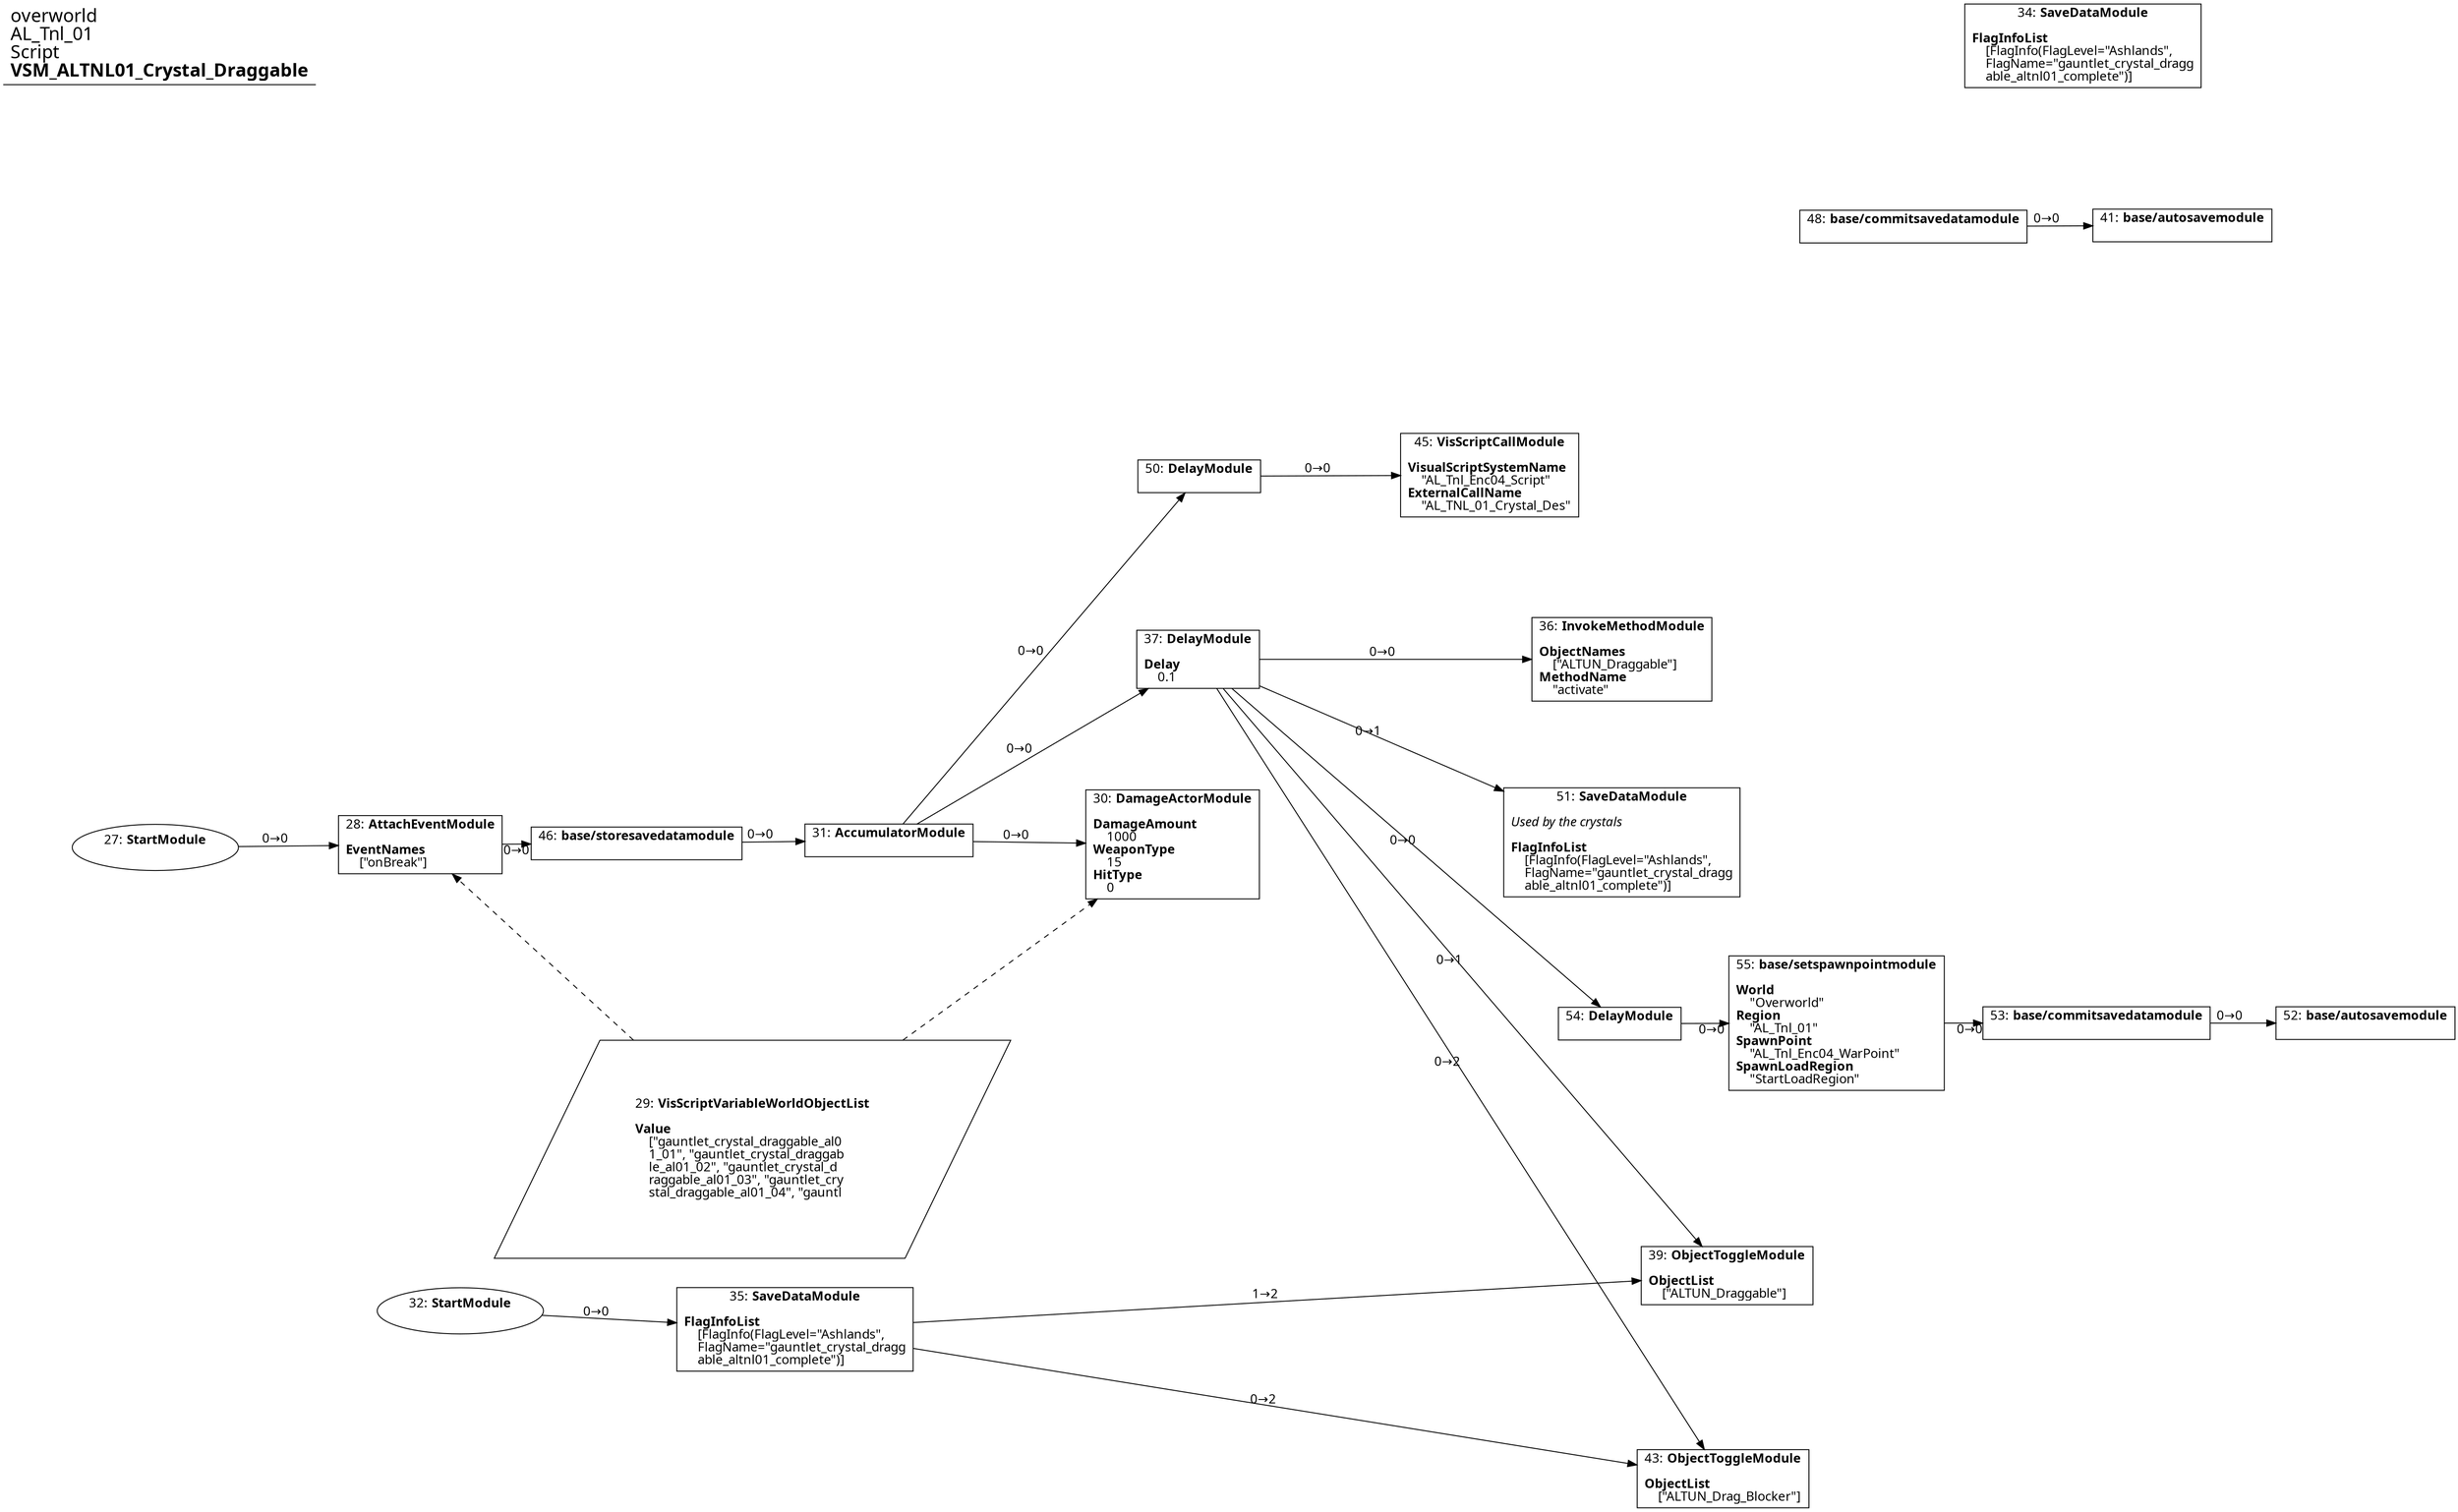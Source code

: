 digraph {
    layout = fdp;
    overlap = prism;
    sep = "+16";
    splines = spline;

    node [ shape = box ];

    graph [ fontname = "Segoe UI" ];
    node [ fontname = "Segoe UI" ];
    edge [ fontname = "Segoe UI" ];

    27 [ label = <27: <b>StartModule</b><br/><br/>> ];
    27 [ shape = oval ]
    27 [ pos = "-1.212,-0.17500001!" ];
    27 -> 28 [ label = "0→0" ];

    28 [ label = <28: <b>AttachEventModule</b><br/><br/><b>EventNames</b><br align="left"/>    [&quot;onBreak&quot;]<br align="left"/>> ];
    28 [ pos = "-0.98200005,-0.17500001!" ];
    28 -> 46 [ label = "0→0" ];
    29 -> 28 [ style = dashed ];

    29 [ label = <29: <b>VisScriptVariableWorldObjectList</b><br/><br/><b>Value</b><br align="left"/>    [&quot;gauntlet_crystal_draggable_al0<br align="left"/>    1_01&quot;, &quot;gauntlet_crystal_draggab<br align="left"/>    le_al01_02&quot;, &quot;gauntlet_crystal_d<br align="left"/>    raggable_al01_03&quot;, &quot;gauntlet_cry<br align="left"/>    stal_draggable_al01_04&quot;, &quot;gauntl<br align="left"/>> ];
    29 [ shape = parallelogram ]
    29 [ pos = "-0.69100004,-0.46800002!" ];

    30 [ label = <30: <b>DamageActorModule</b><br/><br/><b>DamageAmount</b><br align="left"/>    1000<br align="left"/><b>WeaponType</b><br align="left"/>    15<br align="left"/><b>HitType</b><br align="left"/>    0<br align="left"/>> ];
    30 [ pos = "-0.317,-0.17500001!" ];
    29 -> 30 [ style = dashed ];

    31 [ label = <31: <b>AccumulatorModule</b><br/><br/>> ];
    31 [ pos = "-0.568,-0.17500001!" ];
    31 -> 30 [ label = "0→0" ];
    31 -> 37 [ label = "0→0" ];
    31 -> 50 [ label = "0→0" ];

    32 [ label = <32: <b>StartModule</b><br/><br/>> ];
    32 [ shape = oval ]
    32 [ pos = "-0.89000005,-0.577!" ];
    32 -> 35 [ label = "0→0" ];

    34 [ label = <34: <b>SaveDataModule</b><br/><br/><b>FlagInfoList</b><br align="left"/>    [FlagInfo(FlagLevel=&quot;Ashlands&quot;, <br align="left"/>    FlagName=&quot;gauntlet_crystal_dragg<br align="left"/>    able_altnl01_complete&quot;)]<br align="left"/>> ];
    34 [ pos = "0.48900002,0.532!" ];

    35 [ label = <35: <b>SaveDataModule</b><br/><br/><b>FlagInfoList</b><br align="left"/>    [FlagInfo(FlagLevel=&quot;Ashlands&quot;, <br align="left"/>    FlagName=&quot;gauntlet_crystal_dragg<br align="left"/>    able_altnl01_complete&quot;)]<br align="left"/>> ];
    35 [ pos = "-0.665,-0.577!" ];
    35 -> 39 [ label = "1→2" ];
    35 -> 43 [ label = "0→2" ];

    36 [ label = <36: <b>InvokeMethodModule</b><br/><br/><b>ObjectNames</b><br align="left"/>    [&quot;ALTUN_Draggable&quot;]<br align="left"/><b>MethodName</b><br align="left"/>    &quot;activate&quot;<br align="left"/>> ];
    36 [ pos = "0.081,-0.011000001!" ];

    37 [ label = <37: <b>DelayModule</b><br/><br/><b>Delay</b><br align="left"/>    0.1<br align="left"/>> ];
    37 [ pos = "-0.294,-0.011000001!" ];
    37 -> 36 [ label = "0→0" ];
    37 -> 39 [ label = "0→1" ];
    37 -> 43 [ label = "0→2" ];
    37 -> 51 [ label = "0→1" ];
    37 -> 54 [ label = "0→0" ];

    39 [ label = <39: <b>ObjectToggleModule</b><br/><br/><b>ObjectList</b><br align="left"/>    [&quot;ALTUN_Draggable&quot;]<br align="left"/>> ];
    39 [ pos = "0.17400001,-0.55600005!" ];

    41 [ label = <41: <b>base/autosavemodule</b><br/><br/>> ];
    41 [ pos = "0.577,0.37300003!" ];

    43 [ label = <43: <b>ObjectToggleModule</b><br/><br/><b>ObjectList</b><br align="left"/>    [&quot;ALTUN_Drag_Blocker&quot;]<br align="left"/>> ];
    43 [ pos = "0.171,-0.735!" ];

    45 [ label = <45: <b>VisScriptCallModule</b><br/><br/><b>VisualScriptSystemName</b><br align="left"/>    &quot;AL_Tnl_Enc04_Script&quot;<br align="left"/><b>ExternalCallName</b><br align="left"/>    &quot;AL_TNL_01_Crystal_Des&quot;<br align="left"/>> ];
    45 [ pos = "-0.036000002,0.15200001!" ];

    46 [ label = <46: <b>base/storesavedatamodule</b><br/><br/>> ];
    46 [ pos = "-0.791,-0.17400001!" ];
    46 -> 31 [ label = "0→0" ];

    48 [ label = <48: <b>base/commitsavedatamodule</b><br/><br/>> ];
    48 [ pos = "0.33900002,0.372!" ];
    48 -> 41 [ label = "0→0" ];

    50 [ label = <50: <b>DelayModule</b><br/><br/>> ];
    50 [ pos = "-0.293,0.15100001!" ];
    50 -> 45 [ label = "0→0" ];

    51 [ label = <51: <b>SaveDataModule</b><br/><br/><i>Used by the crystals<br align="left"/></i><br align="left"/><b>FlagInfoList</b><br align="left"/>    [FlagInfo(FlagLevel=&quot;Ashlands&quot;, <br align="left"/>    FlagName=&quot;gauntlet_crystal_dragg<br align="left"/>    able_altnl01_complete&quot;)]<br align="left"/>> ];
    51 [ pos = "0.081,-0.17300001!" ];

    52 [ label = <52: <b>base/autosavemodule</b><br/><br/>> ];
    52 [ pos = "0.739,-0.333!" ];

    53 [ label = <53: <b>base/commitsavedatamodule</b><br/><br/>> ];
    53 [ pos = "0.50100005,-0.333!" ];
    53 -> 52 [ label = "0→0" ];

    54 [ label = <54: <b>DelayModule</b><br/><br/>> ];
    54 [ pos = "0.079,-0.333!" ];
    54 -> 55 [ label = "0→0" ];

    55 [ label = <55: <b>base/setspawnpointmodule</b><br/><br/><b>World</b><br align="left"/>    &quot;Overworld&quot;<br align="left"/><b>Region</b><br align="left"/>    &quot;AL_Tnl_01&quot;<br align="left"/><b>SpawnPoint</b><br align="left"/>    &quot;AL_Tnl_Enc04_WarPoint&quot;<br align="left"/><b>SpawnLoadRegion</b><br align="left"/>    &quot;StartLoadRegion&quot;<br align="left"/>> ];
    55 [ pos = "0.27100003,-0.333!" ];
    55 -> 53 [ label = "0→0" ];

    title [ pos = "-1.213,0.53300005!" ];
    title [ shape = underline ];
    title [ label = <<font point-size="20">overworld<br align="left"/>AL_Tnl_01<br align="left"/>Script<br align="left"/><b>VSM_ALTNL01_Crystal_Draggable</b><br align="left"/></font>> ];
}

